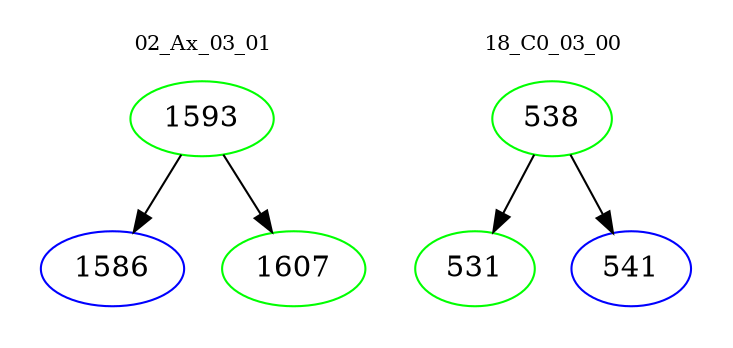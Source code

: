digraph{
subgraph cluster_0 {
color = white
label = "02_Ax_03_01";
fontsize=10;
T0_1593 [label="1593", color="green"]
T0_1593 -> T0_1586 [color="black"]
T0_1586 [label="1586", color="blue"]
T0_1593 -> T0_1607 [color="black"]
T0_1607 [label="1607", color="green"]
}
subgraph cluster_1 {
color = white
label = "18_C0_03_00";
fontsize=10;
T1_538 [label="538", color="green"]
T1_538 -> T1_531 [color="black"]
T1_531 [label="531", color="green"]
T1_538 -> T1_541 [color="black"]
T1_541 [label="541", color="blue"]
}
}
